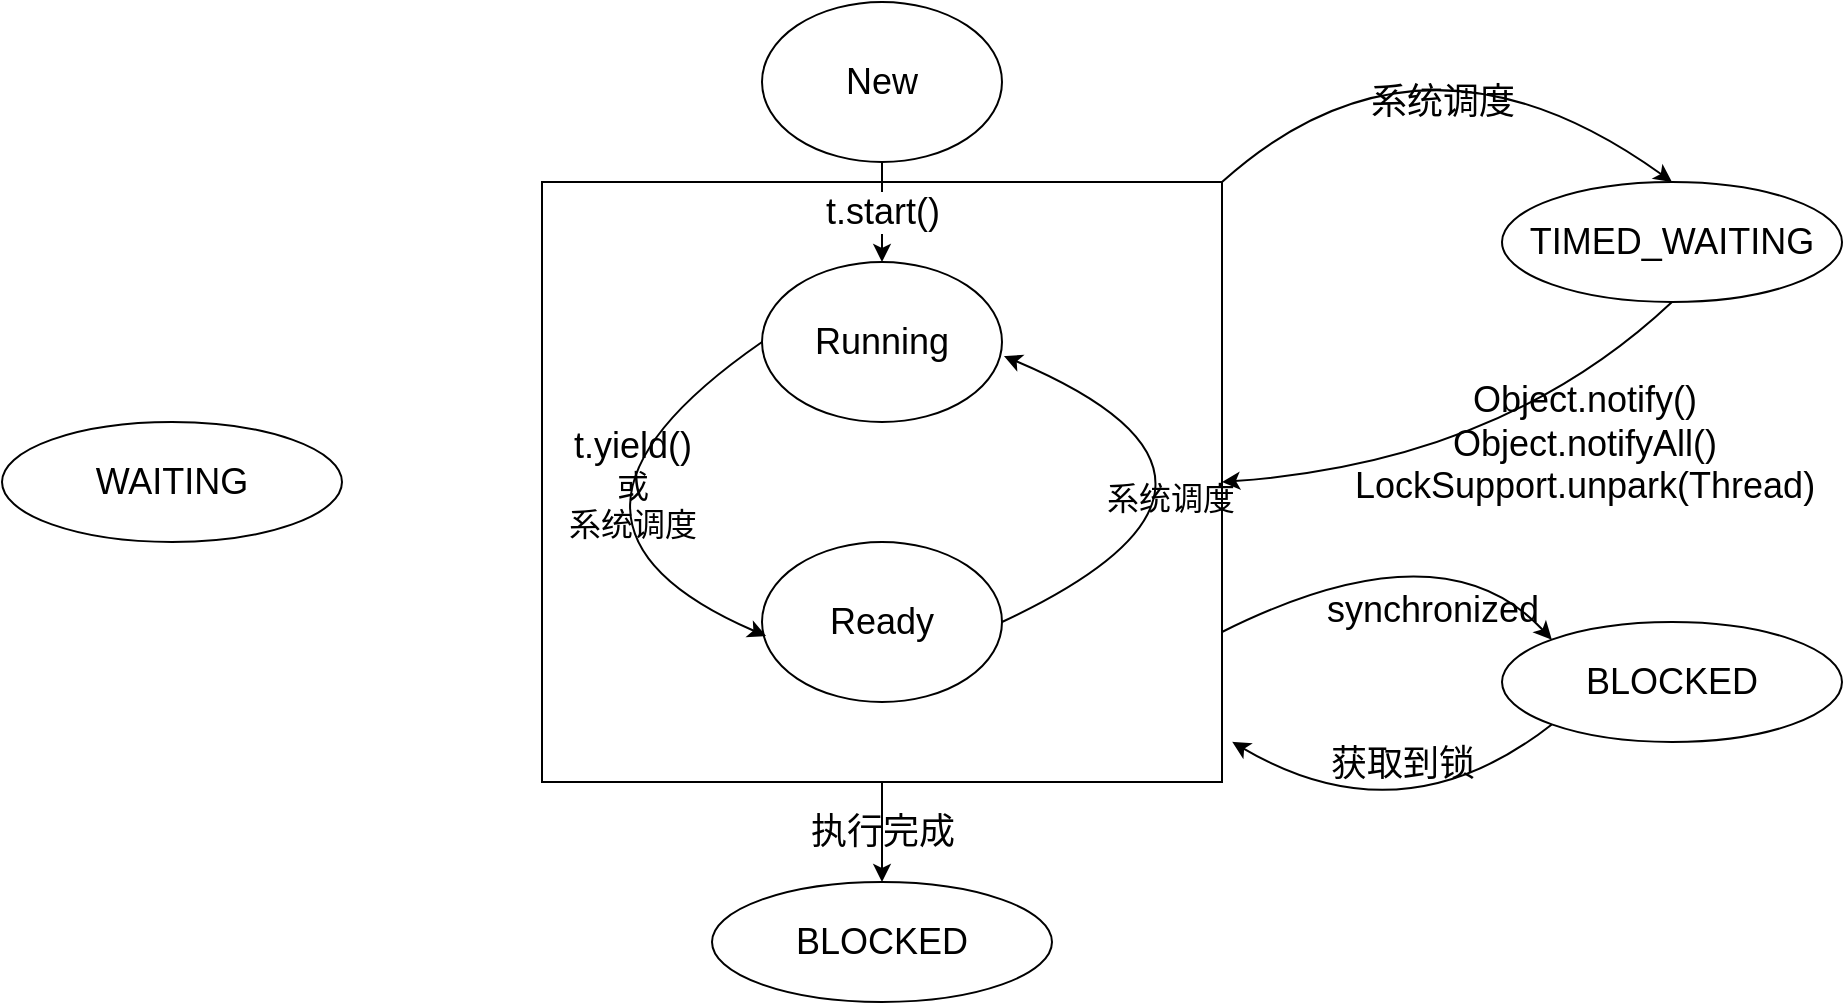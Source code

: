 <mxfile version="14.9.6" type="github">
  <diagram id="wkuXLtREneCwOUzyzkUJ" name="Page-1">
    <mxGraphModel dx="1359" dy="780" grid="1" gridSize="10" guides="1" tooltips="1" connect="1" arrows="1" fold="1" page="1" pageScale="1" pageWidth="1920" pageHeight="1200" math="0" shadow="0">
      <root>
        <mxCell id="0" />
        <mxCell id="1" parent="0" />
        <mxCell id="tVFLnHzWBaxxeH9vSnJw-9" value="" style="rounded=0;whiteSpace=wrap;html=1;" vertex="1" parent="1">
          <mxGeometry x="420" y="180" width="340" height="300" as="geometry" />
        </mxCell>
        <mxCell id="tVFLnHzWBaxxeH9vSnJw-1" value="&lt;font style=&quot;font-size: 18px&quot;&gt;New&lt;/font&gt;" style="ellipse;whiteSpace=wrap;html=1;" vertex="1" parent="1">
          <mxGeometry x="530" y="90" width="120" height="80" as="geometry" />
        </mxCell>
        <mxCell id="tVFLnHzWBaxxeH9vSnJw-2" value="&lt;font style=&quot;font-size: 18px&quot;&gt;Running&lt;/font&gt;" style="ellipse;whiteSpace=wrap;html=1;" vertex="1" parent="1">
          <mxGeometry x="530" y="220" width="120" height="80" as="geometry" />
        </mxCell>
        <mxCell id="tVFLnHzWBaxxeH9vSnJw-3" value="&lt;font style=&quot;font-size: 18px&quot;&gt;Ready&lt;/font&gt;" style="ellipse;whiteSpace=wrap;html=1;" vertex="1" parent="1">
          <mxGeometry x="530" y="360" width="120" height="80" as="geometry" />
        </mxCell>
        <mxCell id="tVFLnHzWBaxxeH9vSnJw-4" value="" style="curved=1;endArrow=classic;html=1;exitX=0;exitY=0.5;exitDx=0;exitDy=0;entryX=0.017;entryY=0.588;entryDx=0;entryDy=0;entryPerimeter=0;" edge="1" parent="1" source="tVFLnHzWBaxxeH9vSnJw-2" target="tVFLnHzWBaxxeH9vSnJw-3">
          <mxGeometry width="50" height="50" relative="1" as="geometry">
            <mxPoint x="660" y="420" as="sourcePoint" />
            <mxPoint x="780" y="500" as="targetPoint" />
            <Array as="points">
              <mxPoint x="400" y="350" />
            </Array>
          </mxGeometry>
        </mxCell>
        <mxCell id="tVFLnHzWBaxxeH9vSnJw-5" value="&lt;div&gt;&lt;font style=&quot;font-size: 18px&quot;&gt;t.yield()&lt;/font&gt;&lt;/div&gt;&lt;div&gt;&lt;font size=&quot;3&quot;&gt;或&lt;/font&gt;&lt;/div&gt;&lt;div&gt;&lt;font size=&quot;3&quot;&gt;系统调度&lt;/font&gt;&lt;br&gt;&lt;/div&gt;" style="edgeLabel;html=1;align=center;verticalAlign=middle;resizable=0;points=[];labelBackgroundColor=none;" vertex="1" connectable="0" parent="tVFLnHzWBaxxeH9vSnJw-4">
          <mxGeometry x="-0.373" y="21" relative="1" as="geometry">
            <mxPoint as="offset" />
          </mxGeometry>
        </mxCell>
        <mxCell id="tVFLnHzWBaxxeH9vSnJw-6" value="" style="curved=1;endArrow=classic;html=1;exitX=1;exitY=0.5;exitDx=0;exitDy=0;entryX=1.008;entryY=0.588;entryDx=0;entryDy=0;entryPerimeter=0;" edge="1" parent="1" source="tVFLnHzWBaxxeH9vSnJw-3" target="tVFLnHzWBaxxeH9vSnJw-2">
          <mxGeometry width="50" height="50" relative="1" as="geometry">
            <mxPoint x="540" y="270" as="sourcePoint" />
            <mxPoint x="542.04" y="417.04" as="targetPoint" />
            <Array as="points">
              <mxPoint x="800" y="330" />
            </Array>
          </mxGeometry>
        </mxCell>
        <mxCell id="tVFLnHzWBaxxeH9vSnJw-7" value="&lt;font size=&quot;3&quot;&gt;系统调度&lt;/font&gt;" style="edgeLabel;html=1;align=center;verticalAlign=middle;resizable=0;points=[];labelBackgroundColor=none;" vertex="1" connectable="0" parent="tVFLnHzWBaxxeH9vSnJw-6">
          <mxGeometry x="-0.373" y="21" relative="1" as="geometry">
            <mxPoint as="offset" />
          </mxGeometry>
        </mxCell>
        <mxCell id="tVFLnHzWBaxxeH9vSnJw-8" value="&lt;font style=&quot;font-size: 18px&quot;&gt;t.start()&lt;/font&gt;" style="endArrow=classic;html=1;exitX=0.5;exitY=1;exitDx=0;exitDy=0;entryX=0.5;entryY=0;entryDx=0;entryDy=0;" edge="1" parent="1" source="tVFLnHzWBaxxeH9vSnJw-1" target="tVFLnHzWBaxxeH9vSnJw-2">
          <mxGeometry width="50" height="50" relative="1" as="geometry">
            <mxPoint x="660" y="420" as="sourcePoint" />
            <mxPoint x="710" y="370" as="targetPoint" />
          </mxGeometry>
        </mxCell>
        <mxCell id="tVFLnHzWBaxxeH9vSnJw-10" value="&lt;font style=&quot;font-size: 18px&quot;&gt;TIMED_WAITING&lt;/font&gt;" style="ellipse;whiteSpace=wrap;html=1;" vertex="1" parent="1">
          <mxGeometry x="900" y="180" width="170" height="60" as="geometry" />
        </mxCell>
        <mxCell id="tVFLnHzWBaxxeH9vSnJw-11" value="" style="curved=1;endArrow=classic;html=1;exitX=1;exitY=0;exitDx=0;exitDy=0;entryX=0.5;entryY=0;entryDx=0;entryDy=0;" edge="1" parent="1" source="tVFLnHzWBaxxeH9vSnJw-9" target="tVFLnHzWBaxxeH9vSnJw-10">
          <mxGeometry width="50" height="50" relative="1" as="geometry">
            <mxPoint x="660" y="410" as="sourcePoint" />
            <mxPoint x="660.96" y="277.04" as="targetPoint" />
            <Array as="points">
              <mxPoint x="860" y="90" />
            </Array>
          </mxGeometry>
        </mxCell>
        <mxCell id="tVFLnHzWBaxxeH9vSnJw-12" value="&lt;font style=&quot;font-size: 18px&quot;&gt;系统调度&lt;/font&gt;" style="edgeLabel;html=1;align=center;verticalAlign=middle;resizable=0;points=[];labelBackgroundColor=none;" vertex="1" connectable="0" parent="tVFLnHzWBaxxeH9vSnJw-11">
          <mxGeometry x="-0.373" y="21" relative="1" as="geometry">
            <mxPoint x="57" y="36" as="offset" />
          </mxGeometry>
        </mxCell>
        <mxCell id="tVFLnHzWBaxxeH9vSnJw-13" value="" style="curved=1;endArrow=classic;html=1;exitX=0.5;exitY=1;exitDx=0;exitDy=0;entryX=1;entryY=0.5;entryDx=0;entryDy=0;" edge="1" parent="1" source="tVFLnHzWBaxxeH9vSnJw-10" target="tVFLnHzWBaxxeH9vSnJw-9">
          <mxGeometry width="50" height="50" relative="1" as="geometry">
            <mxPoint x="770" y="190" as="sourcePoint" />
            <mxPoint x="970" y="190" as="targetPoint" />
            <Array as="points">
              <mxPoint x="900" y="320" />
            </Array>
          </mxGeometry>
        </mxCell>
        <mxCell id="tVFLnHzWBaxxeH9vSnJw-14" value="&lt;div&gt;&lt;font style=&quot;font-size: 18px&quot;&gt;Object.notify()&lt;/font&gt;&lt;/div&gt;&lt;div&gt;&lt;font style=&quot;font-size: 18px&quot;&gt;Object.notifyAll()&lt;/font&gt;&lt;/div&gt;&lt;div&gt;&lt;font style=&quot;font-size: 18px&quot;&gt;LockSupport.unpark(Thread)&lt;br&gt;&lt;/font&gt;&lt;/div&gt;" style="edgeLabel;html=1;align=center;verticalAlign=middle;resizable=0;points=[];labelBackgroundColor=none;" vertex="1" connectable="0" parent="tVFLnHzWBaxxeH9vSnJw-13">
          <mxGeometry x="-0.373" y="21" relative="1" as="geometry">
            <mxPoint as="offset" />
          </mxGeometry>
        </mxCell>
        <mxCell id="tVFLnHzWBaxxeH9vSnJw-15" value="&lt;font style=&quot;font-size: 18px&quot;&gt;BLOCKED&lt;/font&gt;" style="ellipse;whiteSpace=wrap;html=1;" vertex="1" parent="1">
          <mxGeometry x="900" y="400" width="170" height="60" as="geometry" />
        </mxCell>
        <mxCell id="tVFLnHzWBaxxeH9vSnJw-16" value="" style="curved=1;endArrow=classic;html=1;exitX=1;exitY=0.75;exitDx=0;exitDy=0;entryX=0;entryY=0;entryDx=0;entryDy=0;" edge="1" parent="1" source="tVFLnHzWBaxxeH9vSnJw-9" target="tVFLnHzWBaxxeH9vSnJw-15">
          <mxGeometry width="50" height="50" relative="1" as="geometry">
            <mxPoint x="770" y="190" as="sourcePoint" />
            <mxPoint x="995" y="190" as="targetPoint" />
            <Array as="points">
              <mxPoint x="870" y="350" />
            </Array>
          </mxGeometry>
        </mxCell>
        <mxCell id="tVFLnHzWBaxxeH9vSnJw-17" value="&lt;font style=&quot;font-size: 18px&quot;&gt;synchronized&lt;/font&gt;" style="edgeLabel;html=1;align=center;verticalAlign=middle;resizable=0;points=[];labelBackgroundColor=none;" vertex="1" connectable="0" parent="tVFLnHzWBaxxeH9vSnJw-16">
          <mxGeometry x="-0.373" y="21" relative="1" as="geometry">
            <mxPoint x="57" y="36" as="offset" />
          </mxGeometry>
        </mxCell>
        <mxCell id="tVFLnHzWBaxxeH9vSnJw-18" value="" style="curved=1;endArrow=classic;html=1;exitX=0;exitY=1;exitDx=0;exitDy=0;entryX=1.015;entryY=0.933;entryDx=0;entryDy=0;entryPerimeter=0;" edge="1" parent="1" source="tVFLnHzWBaxxeH9vSnJw-15" target="tVFLnHzWBaxxeH9vSnJw-9">
          <mxGeometry width="50" height="50" relative="1" as="geometry">
            <mxPoint x="770" y="415" as="sourcePoint" />
            <mxPoint x="934.896" y="418.787" as="targetPoint" />
            <Array as="points">
              <mxPoint x="850" y="510" />
            </Array>
          </mxGeometry>
        </mxCell>
        <mxCell id="tVFLnHzWBaxxeH9vSnJw-19" value="&lt;font style=&quot;font-size: 18px&quot;&gt;获取到锁&lt;/font&gt;" style="edgeLabel;html=1;align=center;verticalAlign=middle;resizable=0;points=[];labelBackgroundColor=none;" vertex="1" connectable="0" parent="tVFLnHzWBaxxeH9vSnJw-18">
          <mxGeometry x="-0.373" y="21" relative="1" as="geometry">
            <mxPoint x="-40" y="-35" as="offset" />
          </mxGeometry>
        </mxCell>
        <mxCell id="tVFLnHzWBaxxeH9vSnJw-20" value="&lt;font style=&quot;font-size: 18px&quot;&gt;BLOCKED&lt;/font&gt;" style="ellipse;whiteSpace=wrap;html=1;" vertex="1" parent="1">
          <mxGeometry x="505" y="530" width="170" height="60" as="geometry" />
        </mxCell>
        <mxCell id="tVFLnHzWBaxxeH9vSnJw-21" value="&lt;font style=&quot;font-size: 18px&quot;&gt;执行完成&lt;/font&gt;" style="endArrow=classic;html=1;exitX=0.5;exitY=1;exitDx=0;exitDy=0;entryX=0.5;entryY=0;entryDx=0;entryDy=0;labelBackgroundColor=none;" edge="1" parent="1" source="tVFLnHzWBaxxeH9vSnJw-9" target="tVFLnHzWBaxxeH9vSnJw-20">
          <mxGeometry width="50" height="50" relative="1" as="geometry">
            <mxPoint x="660" y="420" as="sourcePoint" />
            <mxPoint x="710" y="370" as="targetPoint" />
          </mxGeometry>
        </mxCell>
        <mxCell id="tVFLnHzWBaxxeH9vSnJw-22" value="&lt;font style=&quot;font-size: 18px&quot;&gt;WAITING&lt;/font&gt;" style="ellipse;whiteSpace=wrap;html=1;" vertex="1" parent="1">
          <mxGeometry x="150" y="300" width="170" height="60" as="geometry" />
        </mxCell>
      </root>
    </mxGraphModel>
  </diagram>
</mxfile>
